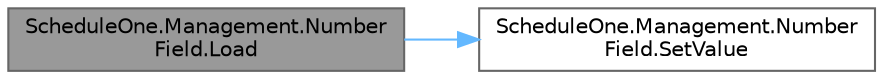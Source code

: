 digraph "ScheduleOne.Management.NumberField.Load"
{
 // LATEX_PDF_SIZE
  bgcolor="transparent";
  edge [fontname=Helvetica,fontsize=10,labelfontname=Helvetica,labelfontsize=10];
  node [fontname=Helvetica,fontsize=10,shape=box,height=0.2,width=0.4];
  rankdir="LR";
  Node1 [id="Node000001",label="ScheduleOne.Management.Number\lField.Load",height=0.2,width=0.4,color="gray40", fillcolor="grey60", style="filled", fontcolor="black",tooltip=" "];
  Node1 -> Node2 [id="edge1_Node000001_Node000002",color="steelblue1",style="solid",tooltip=" "];
  Node2 [id="Node000002",label="ScheduleOne.Management.Number\lField.SetValue",height=0.2,width=0.4,color="grey40", fillcolor="white", style="filled",URL="$class_schedule_one_1_1_management_1_1_number_field.html#a391b05779f907d4b32d7fa64d17c7aa0",tooltip=" "];
}
